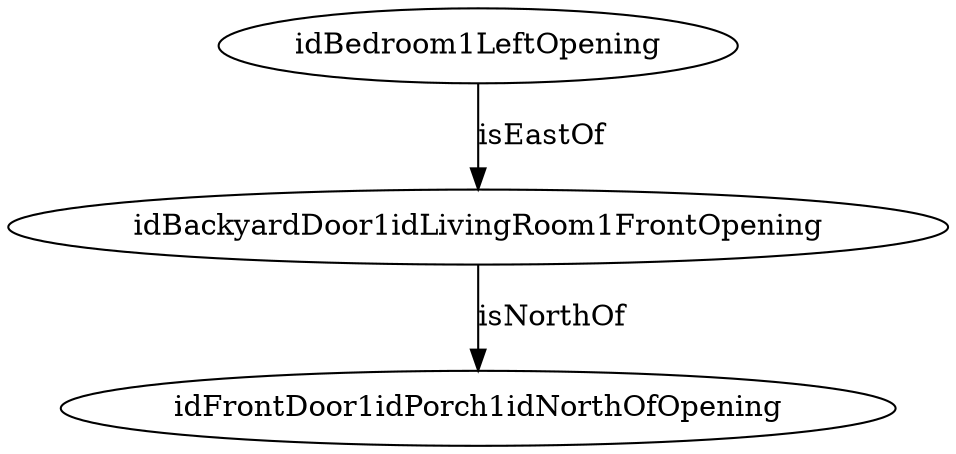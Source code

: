 strict digraph  {
idBedroom1LeftOpening [node_type=entity_node, root=root];
idBackyardDoor1idLivingRoom1FrontOpening;
idFrontDoor1idPorch1idNorthOfOpening;
idBedroom1LeftOpening -> idBackyardDoor1idLivingRoom1FrontOpening  [edge_type=relationship, label=isEastOf];
idBackyardDoor1idLivingRoom1FrontOpening -> idFrontDoor1idPorch1idNorthOfOpening  [edge_type=relationship, label=isNorthOf];
}
